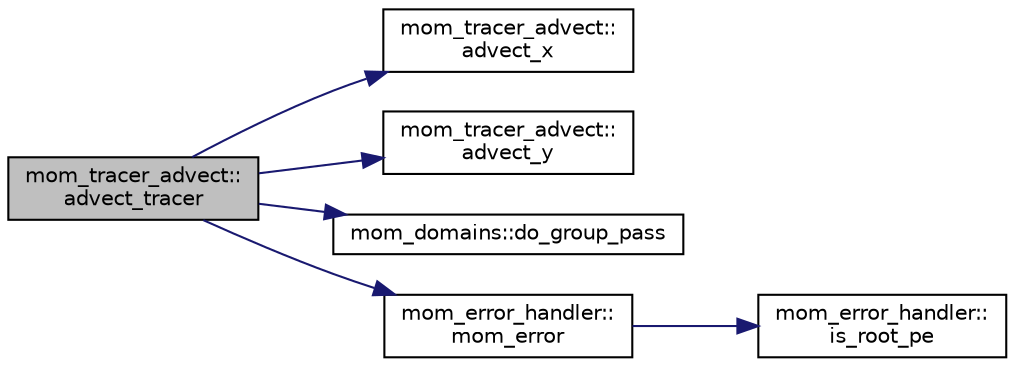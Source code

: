 digraph "mom_tracer_advect::advect_tracer"
{
 // INTERACTIVE_SVG=YES
 // LATEX_PDF_SIZE
  edge [fontname="Helvetica",fontsize="10",labelfontname="Helvetica",labelfontsize="10"];
  node [fontname="Helvetica",fontsize="10",shape=record];
  rankdir="LR";
  Node1 [label="mom_tracer_advect::\ladvect_tracer",height=0.2,width=0.4,color="black", fillcolor="grey75", style="filled", fontcolor="black",tooltip="This routine time steps the tracer concentration using a monotonic, conservative, weakly diffusive sc..."];
  Node1 -> Node2 [color="midnightblue",fontsize="10",style="solid",fontname="Helvetica"];
  Node2 [label="mom_tracer_advect::\ladvect_x",height=0.2,width=0.4,color="black", fillcolor="white", style="filled",URL="$namespacemom__tracer__advect.html#a642efcd418e9c8abfeff1f3c9fb79122",tooltip="This subroutine does 1-d flux-form advection in the zonal direction using a monotonic piecewise linea..."];
  Node1 -> Node3 [color="midnightblue",fontsize="10",style="solid",fontname="Helvetica"];
  Node3 [label="mom_tracer_advect::\ladvect_y",height=0.2,width=0.4,color="black", fillcolor="white", style="filled",URL="$namespacemom__tracer__advect.html#a6ad4bd56b70992ba99f6dce298ff15fa",tooltip="This subroutine does 1-d flux-form advection using a monotonic piecewise linear scheme."];
  Node1 -> Node4 [color="midnightblue",fontsize="10",style="solid",fontname="Helvetica"];
  Node4 [label="mom_domains::do_group_pass",height=0.2,width=0.4,color="black", fillcolor="white", style="filled",URL="$namespacemom__domains.html#aac3bc012a8c214cbd73bb00668ff165e",tooltip="do_group_pass carries out a group halo update."];
  Node1 -> Node5 [color="midnightblue",fontsize="10",style="solid",fontname="Helvetica"];
  Node5 [label="mom_error_handler::\lmom_error",height=0.2,width=0.4,color="black", fillcolor="white", style="filled",URL="$namespacemom__error__handler.html#a460cfb79a06c29fc249952c2a3710d67",tooltip="This provides a convenient interface for writing an mpp_error message with run-time filter based on a..."];
  Node5 -> Node6 [color="midnightblue",fontsize="10",style="solid",fontname="Helvetica"];
  Node6 [label="mom_error_handler::\lis_root_pe",height=0.2,width=0.4,color="black", fillcolor="white", style="filled",URL="$namespacemom__error__handler.html#ad5f00a53059c72fe2332d1436c80ca71",tooltip="This returns .true. if the current PE is the root PE."];
}
